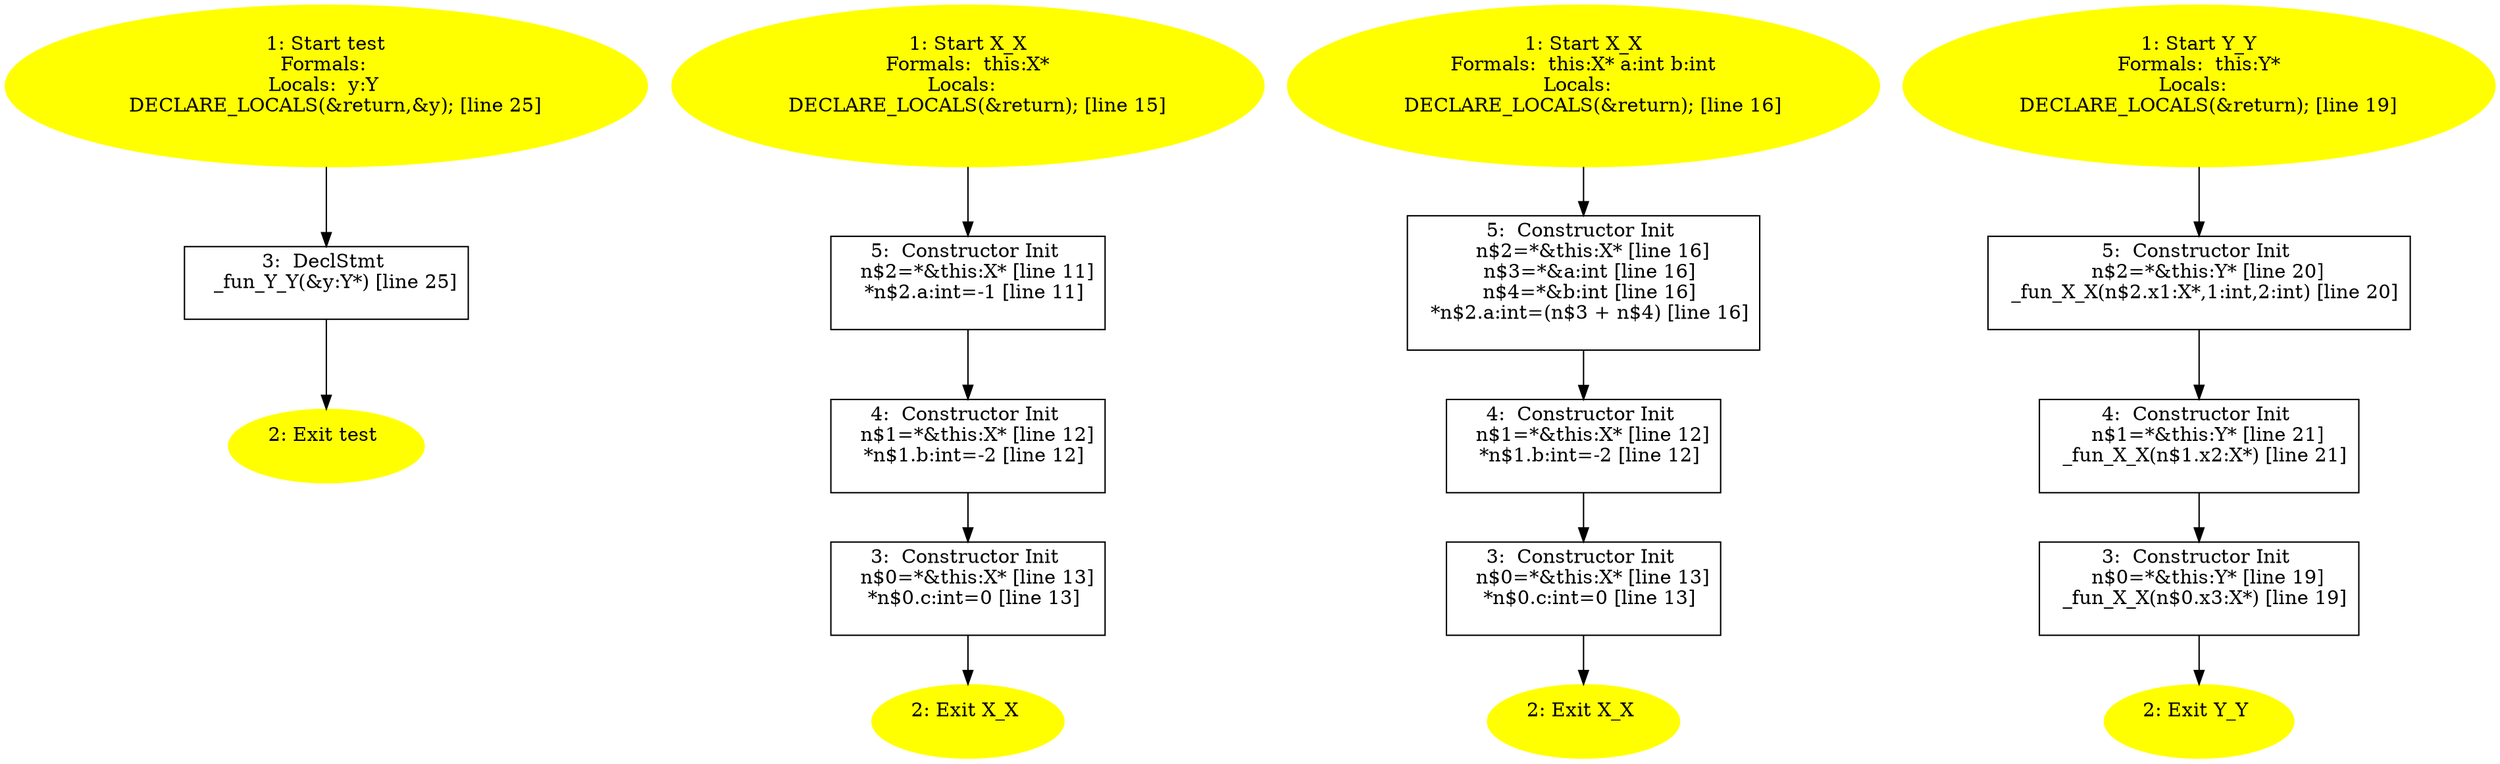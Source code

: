 /* @generated */
digraph iCFG {
"test#_Z4testv.1b928d988491fdd2fa78fcb048d46e8c_1" [label="1: Start test\nFormals: \nLocals:  y:Y \n   DECLARE_LOCALS(&return,&y); [line 25]\n " color=yellow style=filled]
	

	 "test#_Z4testv.1b928d988491fdd2fa78fcb048d46e8c_1" -> "test#_Z4testv.1b928d988491fdd2fa78fcb048d46e8c_3" ;
"test#_Z4testv.1b928d988491fdd2fa78fcb048d46e8c_2" [label="2: Exit test \n  " color=yellow style=filled]
	

"test#_Z4testv.1b928d988491fdd2fa78fcb048d46e8c_3" [label="3:  DeclStmt \n   _fun_Y_Y(&y:Y*) [line 25]\n " shape="box"]
	

	 "test#_Z4testv.1b928d988491fdd2fa78fcb048d46e8c_3" -> "test#_Z4testv.1b928d988491fdd2fa78fcb048d46e8c_2" ;
"X#X#{_ZN1XC1Ev}.de3838d93566ad3a73011188ff48af20_1" [label="1: Start X_X\nFormals:  this:X*\nLocals:  \n   DECLARE_LOCALS(&return); [line 15]\n " color=yellow style=filled]
	

	 "X#X#{_ZN1XC1Ev}.de3838d93566ad3a73011188ff48af20_1" -> "X#X#{_ZN1XC1Ev}.de3838d93566ad3a73011188ff48af20_5" ;
"X#X#{_ZN1XC1Ev}.de3838d93566ad3a73011188ff48af20_2" [label="2: Exit X_X \n  " color=yellow style=filled]
	

"X#X#{_ZN1XC1Ev}.de3838d93566ad3a73011188ff48af20_3" [label="3:  Constructor Init \n   n$0=*&this:X* [line 13]\n  *n$0.c:int=0 [line 13]\n " shape="box"]
	

	 "X#X#{_ZN1XC1Ev}.de3838d93566ad3a73011188ff48af20_3" -> "X#X#{_ZN1XC1Ev}.de3838d93566ad3a73011188ff48af20_2" ;
"X#X#{_ZN1XC1Ev}.de3838d93566ad3a73011188ff48af20_4" [label="4:  Constructor Init \n   n$1=*&this:X* [line 12]\n  *n$1.b:int=-2 [line 12]\n " shape="box"]
	

	 "X#X#{_ZN1XC1Ev}.de3838d93566ad3a73011188ff48af20_4" -> "X#X#{_ZN1XC1Ev}.de3838d93566ad3a73011188ff48af20_3" ;
"X#X#{_ZN1XC1Ev}.de3838d93566ad3a73011188ff48af20_5" [label="5:  Constructor Init \n   n$2=*&this:X* [line 11]\n  *n$2.a:int=-1 [line 11]\n " shape="box"]
	

	 "X#X#{_ZN1XC1Ev}.de3838d93566ad3a73011188ff48af20_5" -> "X#X#{_ZN1XC1Ev}.de3838d93566ad3a73011188ff48af20_4" ;
"X#X#{_ZN1XC1Eii}.e2853ee6cf74c8d545057ea8727411b1_1" [label="1: Start X_X\nFormals:  this:X* a:int b:int\nLocals:  \n   DECLARE_LOCALS(&return); [line 16]\n " color=yellow style=filled]
	

	 "X#X#{_ZN1XC1Eii}.e2853ee6cf74c8d545057ea8727411b1_1" -> "X#X#{_ZN1XC1Eii}.e2853ee6cf74c8d545057ea8727411b1_5" ;
"X#X#{_ZN1XC1Eii}.e2853ee6cf74c8d545057ea8727411b1_2" [label="2: Exit X_X \n  " color=yellow style=filled]
	

"X#X#{_ZN1XC1Eii}.e2853ee6cf74c8d545057ea8727411b1_3" [label="3:  Constructor Init \n   n$0=*&this:X* [line 13]\n  *n$0.c:int=0 [line 13]\n " shape="box"]
	

	 "X#X#{_ZN1XC1Eii}.e2853ee6cf74c8d545057ea8727411b1_3" -> "X#X#{_ZN1XC1Eii}.e2853ee6cf74c8d545057ea8727411b1_2" ;
"X#X#{_ZN1XC1Eii}.e2853ee6cf74c8d545057ea8727411b1_4" [label="4:  Constructor Init \n   n$1=*&this:X* [line 12]\n  *n$1.b:int=-2 [line 12]\n " shape="box"]
	

	 "X#X#{_ZN1XC1Eii}.e2853ee6cf74c8d545057ea8727411b1_4" -> "X#X#{_ZN1XC1Eii}.e2853ee6cf74c8d545057ea8727411b1_3" ;
"X#X#{_ZN1XC1Eii}.e2853ee6cf74c8d545057ea8727411b1_5" [label="5:  Constructor Init \n   n$2=*&this:X* [line 16]\n  n$3=*&a:int [line 16]\n  n$4=*&b:int [line 16]\n  *n$2.a:int=(n$3 + n$4) [line 16]\n " shape="box"]
	

	 "X#X#{_ZN1XC1Eii}.e2853ee6cf74c8d545057ea8727411b1_5" -> "X#X#{_ZN1XC1Eii}.e2853ee6cf74c8d545057ea8727411b1_4" ;
"Y#Y#{_ZN1YC1Ev}.8153e7504f9d06ae076740de3711efca_1" [label="1: Start Y_Y\nFormals:  this:Y*\nLocals:  \n   DECLARE_LOCALS(&return); [line 19]\n " color=yellow style=filled]
	

	 "Y#Y#{_ZN1YC1Ev}.8153e7504f9d06ae076740de3711efca_1" -> "Y#Y#{_ZN1YC1Ev}.8153e7504f9d06ae076740de3711efca_5" ;
"Y#Y#{_ZN1YC1Ev}.8153e7504f9d06ae076740de3711efca_2" [label="2: Exit Y_Y \n  " color=yellow style=filled]
	

"Y#Y#{_ZN1YC1Ev}.8153e7504f9d06ae076740de3711efca_3" [label="3:  Constructor Init \n   n$0=*&this:Y* [line 19]\n  _fun_X_X(n$0.x3:X*) [line 19]\n " shape="box"]
	

	 "Y#Y#{_ZN1YC1Ev}.8153e7504f9d06ae076740de3711efca_3" -> "Y#Y#{_ZN1YC1Ev}.8153e7504f9d06ae076740de3711efca_2" ;
"Y#Y#{_ZN1YC1Ev}.8153e7504f9d06ae076740de3711efca_4" [label="4:  Constructor Init \n   n$1=*&this:Y* [line 21]\n  _fun_X_X(n$1.x2:X*) [line 21]\n " shape="box"]
	

	 "Y#Y#{_ZN1YC1Ev}.8153e7504f9d06ae076740de3711efca_4" -> "Y#Y#{_ZN1YC1Ev}.8153e7504f9d06ae076740de3711efca_3" ;
"Y#Y#{_ZN1YC1Ev}.8153e7504f9d06ae076740de3711efca_5" [label="5:  Constructor Init \n   n$2=*&this:Y* [line 20]\n  _fun_X_X(n$2.x1:X*,1:int,2:int) [line 20]\n " shape="box"]
	

	 "Y#Y#{_ZN1YC1Ev}.8153e7504f9d06ae076740de3711efca_5" -> "Y#Y#{_ZN1YC1Ev}.8153e7504f9d06ae076740de3711efca_4" ;
}
